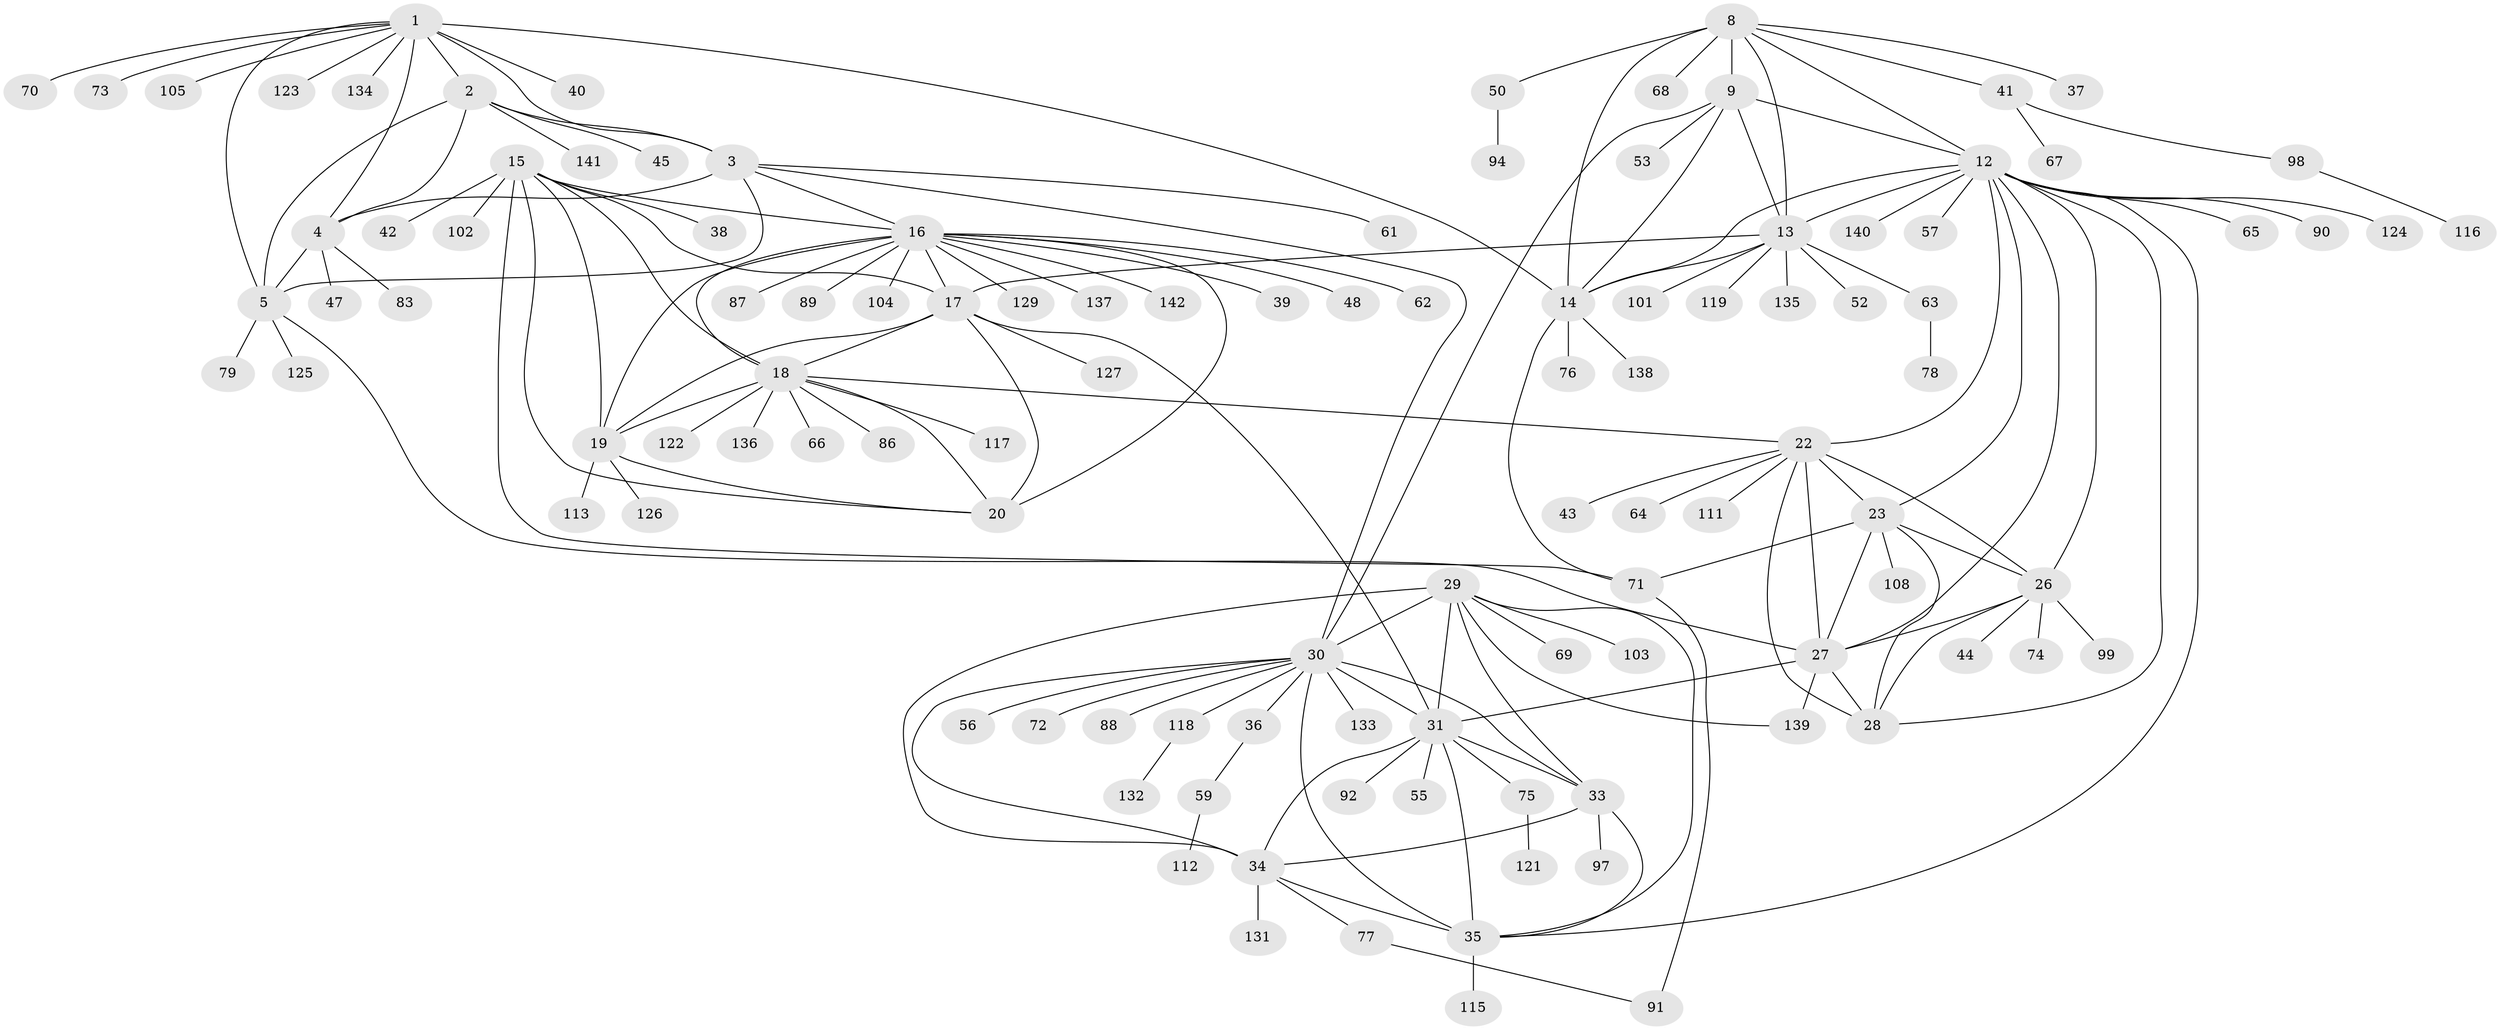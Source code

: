 // Generated by graph-tools (version 1.1) at 2025/52/02/27/25 19:52:22]
// undirected, 111 vertices, 163 edges
graph export_dot {
graph [start="1"]
  node [color=gray90,style=filled];
  1 [super="+60"];
  2 [super="+7"];
  3 [super="+6"];
  4 [super="+82"];
  5 [super="+84"];
  8 [super="+10"];
  9 [super="+11"];
  12 [super="+25"];
  13;
  14;
  15 [super="+49"];
  16 [super="+21"];
  17 [super="+51"];
  18 [super="+93"];
  19;
  20;
  22 [super="+24"];
  23;
  26 [super="+46"];
  27 [super="+81"];
  28 [super="+106"];
  29 [super="+114"];
  30 [super="+110"];
  31 [super="+32"];
  33;
  34 [super="+80"];
  35 [super="+58"];
  36;
  37 [super="+54"];
  38;
  39;
  40;
  41;
  42;
  43;
  44;
  45;
  47;
  48 [super="+120"];
  50 [super="+100"];
  52;
  53;
  55;
  56;
  57;
  59 [super="+85"];
  61;
  62;
  63;
  64;
  65;
  66;
  67;
  68;
  69;
  70;
  71 [super="+107"];
  72;
  73;
  74;
  75 [super="+128"];
  76 [super="+96"];
  77;
  78 [super="+95"];
  79;
  83;
  86;
  87;
  88;
  89;
  90;
  91;
  92;
  94 [super="+130"];
  97;
  98;
  99;
  101;
  102;
  103;
  104;
  105;
  108 [super="+109"];
  111;
  112;
  113;
  115;
  116;
  117;
  118;
  119;
  121;
  122;
  123;
  124;
  125;
  126;
  127;
  129;
  131;
  132;
  133;
  134;
  135;
  136;
  137;
  138;
  139;
  140;
  141;
  142;
  1 -- 2 [weight=2];
  1 -- 3 [weight=2];
  1 -- 4;
  1 -- 5;
  1 -- 14;
  1 -- 40;
  1 -- 70;
  1 -- 73;
  1 -- 105;
  1 -- 123;
  1 -- 134;
  2 -- 3 [weight=4];
  2 -- 4 [weight=2];
  2 -- 5 [weight=2];
  2 -- 141;
  2 -- 45;
  3 -- 4 [weight=2];
  3 -- 5 [weight=2];
  3 -- 30;
  3 -- 61;
  3 -- 16;
  4 -- 5;
  4 -- 47;
  4 -- 83;
  5 -- 27;
  5 -- 79;
  5 -- 125;
  8 -- 9 [weight=4];
  8 -- 12 [weight=2];
  8 -- 13 [weight=2];
  8 -- 14 [weight=2];
  8 -- 41;
  8 -- 68;
  8 -- 37;
  8 -- 50;
  9 -- 12 [weight=2];
  9 -- 13 [weight=2];
  9 -- 14 [weight=2];
  9 -- 53;
  9 -- 30;
  12 -- 13;
  12 -- 14;
  12 -- 57;
  12 -- 124;
  12 -- 65;
  12 -- 35;
  12 -- 26;
  12 -- 140;
  12 -- 22 [weight=2];
  12 -- 23;
  12 -- 90;
  12 -- 27;
  12 -- 28;
  13 -- 14;
  13 -- 17;
  13 -- 52;
  13 -- 63;
  13 -- 101;
  13 -- 119;
  13 -- 135;
  14 -- 71;
  14 -- 76;
  14 -- 138;
  15 -- 16 [weight=2];
  15 -- 17;
  15 -- 18;
  15 -- 19;
  15 -- 20;
  15 -- 38;
  15 -- 42;
  15 -- 102;
  15 -- 71;
  16 -- 17 [weight=2];
  16 -- 18 [weight=2];
  16 -- 19 [weight=2];
  16 -- 20 [weight=2];
  16 -- 48;
  16 -- 89;
  16 -- 137;
  16 -- 142;
  16 -- 129;
  16 -- 39;
  16 -- 104;
  16 -- 87;
  16 -- 62;
  17 -- 18;
  17 -- 19;
  17 -- 20;
  17 -- 31;
  17 -- 127;
  18 -- 19;
  18 -- 20;
  18 -- 66;
  18 -- 86;
  18 -- 117;
  18 -- 136;
  18 -- 22;
  18 -- 122;
  19 -- 20;
  19 -- 113;
  19 -- 126;
  22 -- 23 [weight=2];
  22 -- 26 [weight=2];
  22 -- 27 [weight=2];
  22 -- 28 [weight=2];
  22 -- 43;
  22 -- 64;
  22 -- 111;
  23 -- 26;
  23 -- 27;
  23 -- 28;
  23 -- 71;
  23 -- 108;
  26 -- 27;
  26 -- 28;
  26 -- 44;
  26 -- 74;
  26 -- 99;
  27 -- 28;
  27 -- 139;
  27 -- 31;
  29 -- 30;
  29 -- 31 [weight=2];
  29 -- 33;
  29 -- 34;
  29 -- 35;
  29 -- 69;
  29 -- 103;
  29 -- 139;
  30 -- 31 [weight=2];
  30 -- 33;
  30 -- 34;
  30 -- 35;
  30 -- 36;
  30 -- 56;
  30 -- 72;
  30 -- 88;
  30 -- 118;
  30 -- 133;
  31 -- 33 [weight=2];
  31 -- 34 [weight=2];
  31 -- 35 [weight=2];
  31 -- 75;
  31 -- 55;
  31 -- 92;
  33 -- 34;
  33 -- 35;
  33 -- 97;
  34 -- 35;
  34 -- 77;
  34 -- 131;
  35 -- 115;
  36 -- 59;
  41 -- 67;
  41 -- 98;
  50 -- 94;
  59 -- 112;
  63 -- 78;
  71 -- 91;
  75 -- 121;
  77 -- 91;
  98 -- 116;
  118 -- 132;
}
